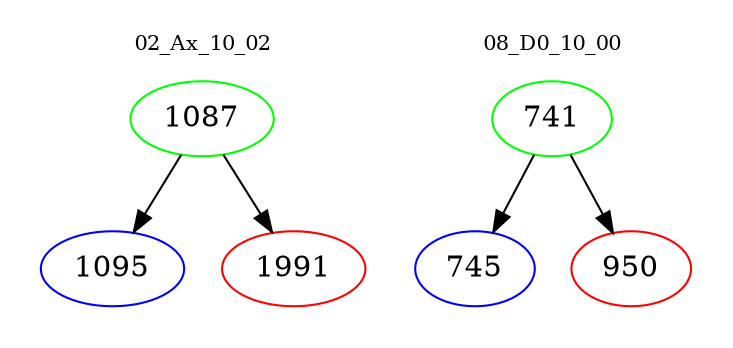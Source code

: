 digraph{
subgraph cluster_0 {
color = white
label = "02_Ax_10_02";
fontsize=10;
T0_1087 [label="1087", color="green"]
T0_1087 -> T0_1095 [color="black"]
T0_1095 [label="1095", color="blue"]
T0_1087 -> T0_1991 [color="black"]
T0_1991 [label="1991", color="red"]
}
subgraph cluster_1 {
color = white
label = "08_D0_10_00";
fontsize=10;
T1_741 [label="741", color="green"]
T1_741 -> T1_745 [color="black"]
T1_745 [label="745", color="blue"]
T1_741 -> T1_950 [color="black"]
T1_950 [label="950", color="red"]
}
}
